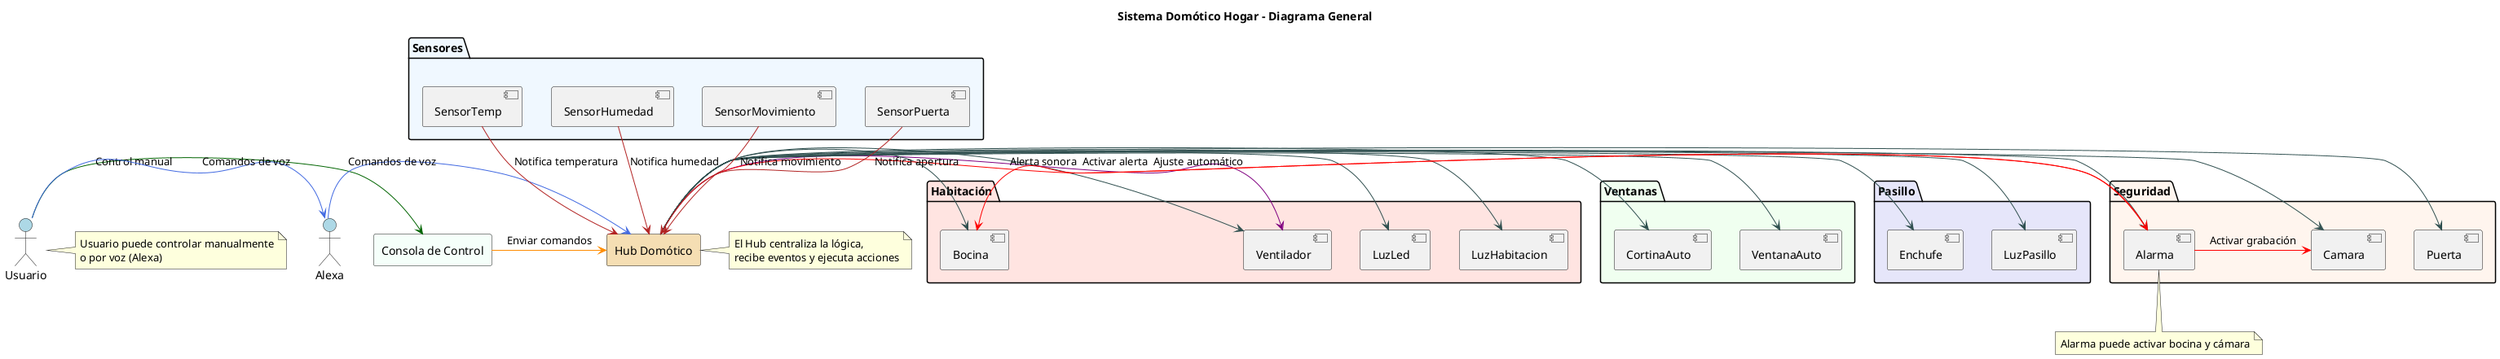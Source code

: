 @startuml
title Sistema Domótico Hogar - Diagrama General

' Actores
actor Usuario #LightBlue
actor Alexa #LightBlue

' Consola y Hub
rectangle "Consola de Control" as ConsolaControl #MintCream
rectangle "Hub Domótico" as Hub #Wheat

' Agrupación de sensores
package "Sensores" #AliceBlue {
  [SensorTemp] as ST
  [SensorHumedad] as SH
  [SensorMovimiento] as SM
  [SensorPuerta] as SP
}

' Habitaciones y dispositivos
package "Habitación" #MistyRose {
  [LuzHabitacion] as LH
  [LuzLed] as LL
  [Ventilador] as V
  [Bocina] as B
}

package "Ventanas" #HoneyDew {
  [VentanaAuto] as VA
  [CortinaAuto] as CA
}

package "Pasillo" #Lavender {
  [LuzPasillo] as LP
  [Enchufe] as E
}

package "Seguridad" #Seashell {
  [Puerta] as P
  [Alarma] as A
  [Camara] as C
}

' Relaciones de control
Usuario -[#DarkGreen]> ConsolaControl : Control manual
Usuario -[#RoyalBlue]> Alexa : Comandos de voz

ConsolaControl -[#DarkOrange]> Hub : Enviar comandos
Alexa -[#RoyalBlue]> Hub : Comandos de voz

' El Hub controla todos los dispositivos
Hub -[#DarkSlateGray]> LH
Hub -[#DarkSlateGray]> LL
Hub -[#DarkSlateGray]> V
Hub -[#DarkSlateGray]> B
Hub -[#DarkSlateGray]> VA
Hub -[#DarkSlateGray]> CA
Hub -[#DarkSlateGray]> LP
Hub -[#DarkSlateGray]> E
Hub -[#DarkSlateGray]> P
Hub -[#DarkSlateGray]> A
Hub -[#DarkSlateGray]> C

' Sensores informan al Hub
ST -[#FireBrick]-> Hub : Notifica temperatura
SH -[#FireBrick]-> Hub : Notifica humedad
SM -[#FireBrick]-> Hub : Notifica movimiento
SP -[#FireBrick]-> Hub : Notifica apertura

' Automatización y seguridad
Hub -[#Purple]> V : Ajuste automático
Hub -[#Red]> A : Activar alerta
A -[#Red]> B : Alerta sonora
A -[#Red]> C : Activar grabación

' Notas aclaratorias
note right of Usuario
  Usuario puede controlar manualmente
  o por voz (Alexa)
end note

note right of Hub
  El Hub centraliza la lógica,
  recibe eventos y ejecuta acciones
end note

note bottom of A
  Alarma puede activar bocina y cámara
end note

@enduml